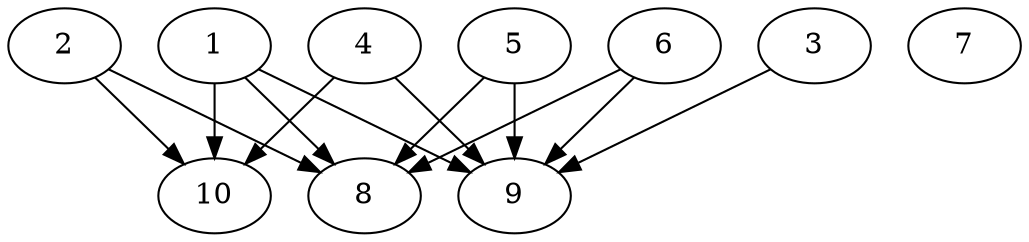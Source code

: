 // DAG automatically generated by daggen at Thu Oct  3 13:58:04 2019
// ./daggen --dot -n 10 --ccr 0.4 --fat 0.9 --regular 0.9 --density 0.9 --mindata 5242880 --maxdata 52428800 
digraph G {
  1 [size="27834880", alpha="0.07", expect_size="11133952"] 
  1 -> 8 [size ="11133952"]
  1 -> 9 [size ="11133952"]
  1 -> 10 [size ="11133952"]
  2 [size="52723200", alpha="0.19", expect_size="21089280"] 
  2 -> 8 [size ="21089280"]
  2 -> 10 [size ="21089280"]
  3 [size="101857280", alpha="0.05", expect_size="40742912"] 
  3 -> 9 [size ="40742912"]
  4 [size="102169600", alpha="0.02", expect_size="40867840"] 
  4 -> 9 [size ="40867840"]
  4 -> 10 [size ="40867840"]
  5 [size="98936320", alpha="0.00", expect_size="39574528"] 
  5 -> 8 [size ="39574528"]
  5 -> 9 [size ="39574528"]
  6 [size="108608000", alpha="0.17", expect_size="43443200"] 
  6 -> 8 [size ="43443200"]
  6 -> 9 [size ="43443200"]
  7 [size="68195840", alpha="0.02", expect_size="27278336"] 
  8 [size="104709120", alpha="0.17", expect_size="41883648"] 
  9 [size="126650880", alpha="0.05", expect_size="50660352"] 
  10 [size="111895040", alpha="0.03", expect_size="44758016"] 
}
